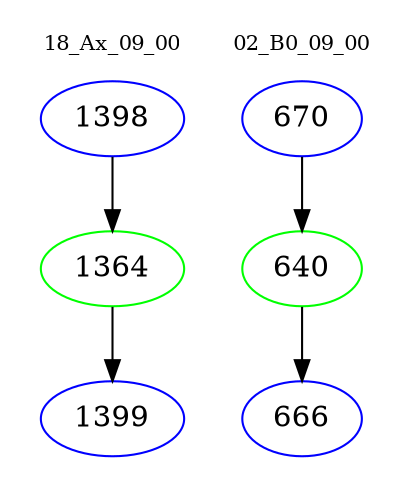 digraph{
subgraph cluster_0 {
color = white
label = "18_Ax_09_00";
fontsize=10;
T0_1398 [label="1398", color="blue"]
T0_1398 -> T0_1364 [color="black"]
T0_1364 [label="1364", color="green"]
T0_1364 -> T0_1399 [color="black"]
T0_1399 [label="1399", color="blue"]
}
subgraph cluster_1 {
color = white
label = "02_B0_09_00";
fontsize=10;
T1_670 [label="670", color="blue"]
T1_670 -> T1_640 [color="black"]
T1_640 [label="640", color="green"]
T1_640 -> T1_666 [color="black"]
T1_666 [label="666", color="blue"]
}
}
